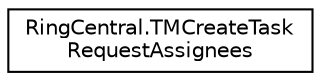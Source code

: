 digraph "Graphical Class Hierarchy"
{
 // LATEX_PDF_SIZE
  edge [fontname="Helvetica",fontsize="10",labelfontname="Helvetica",labelfontsize="10"];
  node [fontname="Helvetica",fontsize="10",shape=record];
  rankdir="LR";
  Node0 [label="RingCentral.TMCreateTask\lRequestAssignees",height=0.2,width=0.4,color="black", fillcolor="white", style="filled",URL="$classRingCentral_1_1TMCreateTaskRequestAssignees.html",tooltip=" "];
}
